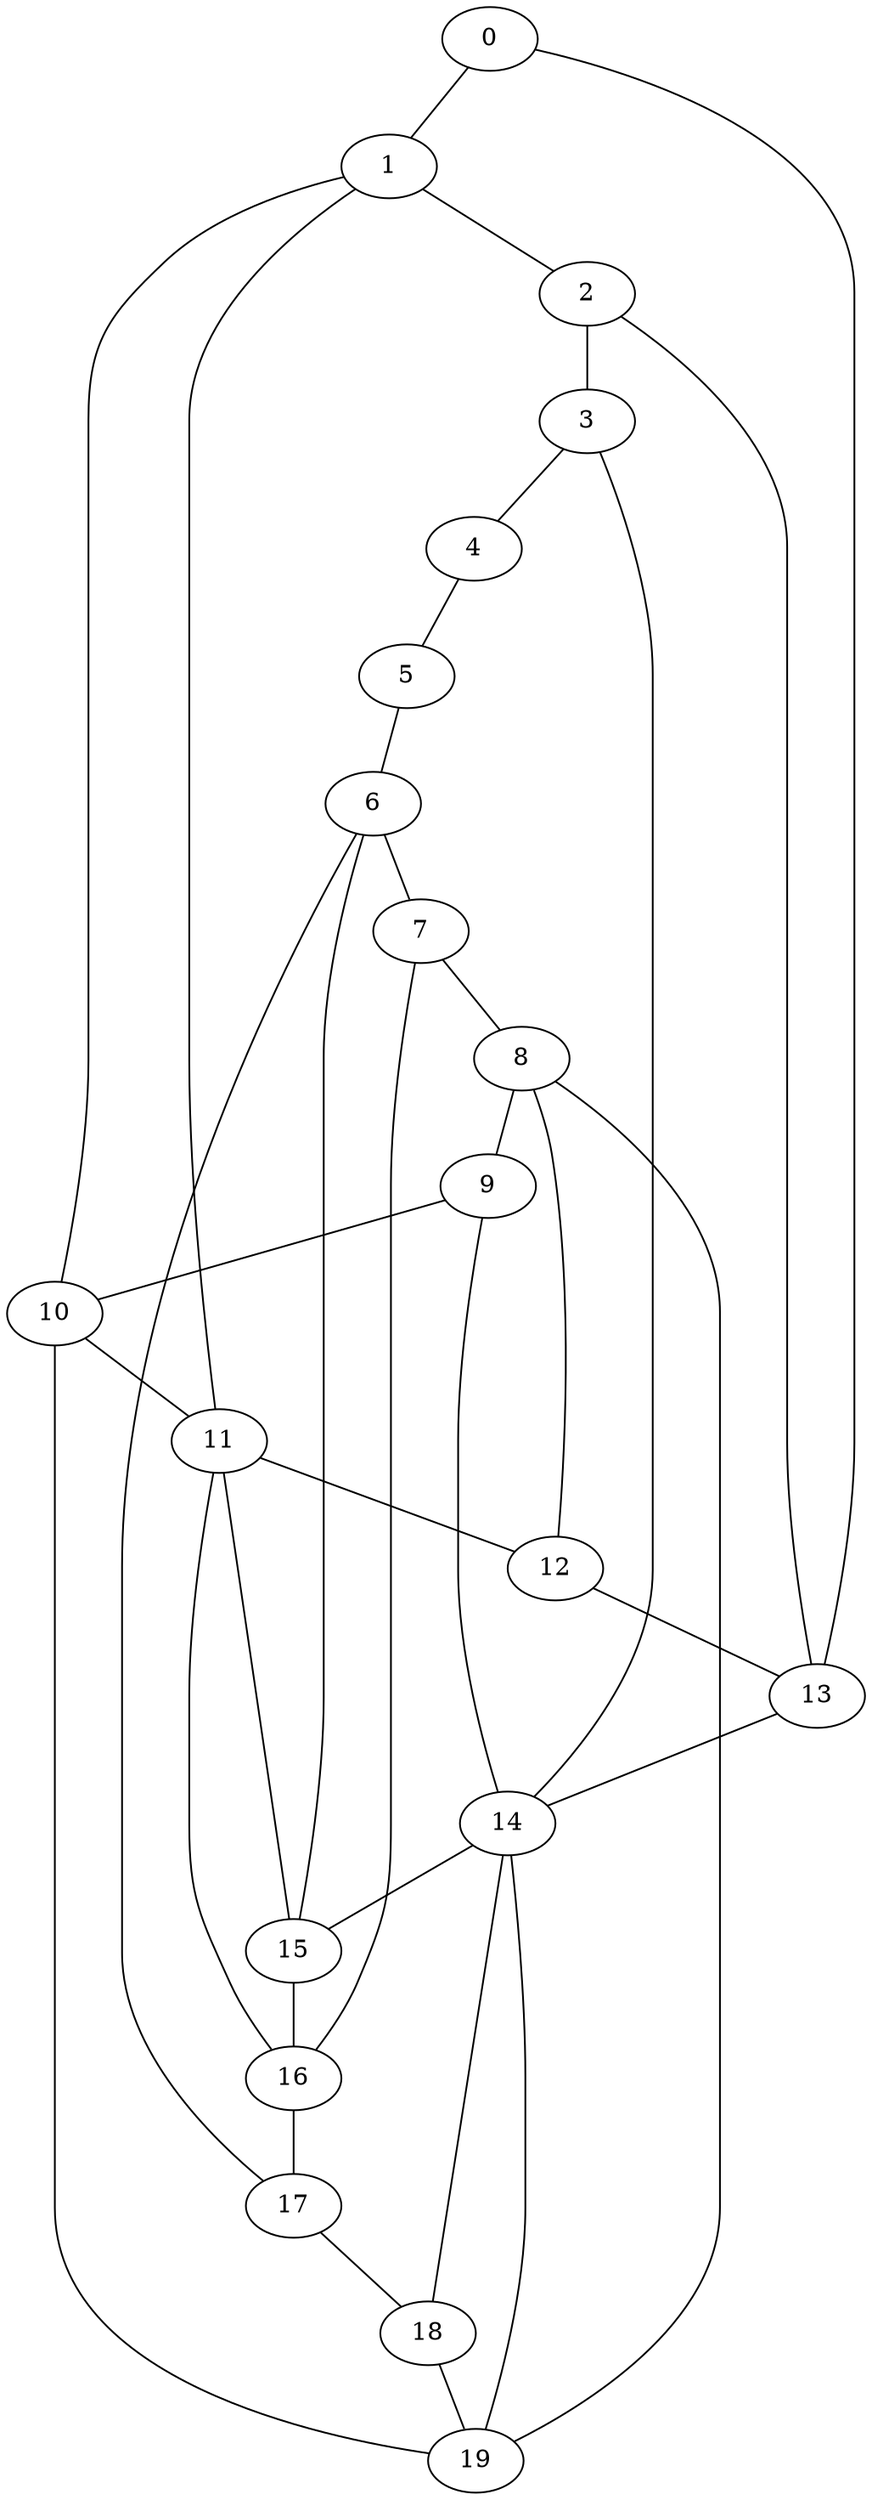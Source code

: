 
graph graphname {
    0 -- 1
0 -- 13
1 -- 2
1 -- 10
1 -- 11
2 -- 3
2 -- 13
3 -- 4
3 -- 14
4 -- 5
5 -- 6
6 -- 7
6 -- 17
6 -- 15
7 -- 8
7 -- 16
8 -- 9
8 -- 12
8 -- 19
9 -- 10
9 -- 14
10 -- 11
10 -- 19
11 -- 12
11 -- 16
11 -- 15
12 -- 13
13 -- 14
14 -- 15
14 -- 19
14 -- 18
15 -- 16
16 -- 17
17 -- 18
18 -- 19

}
